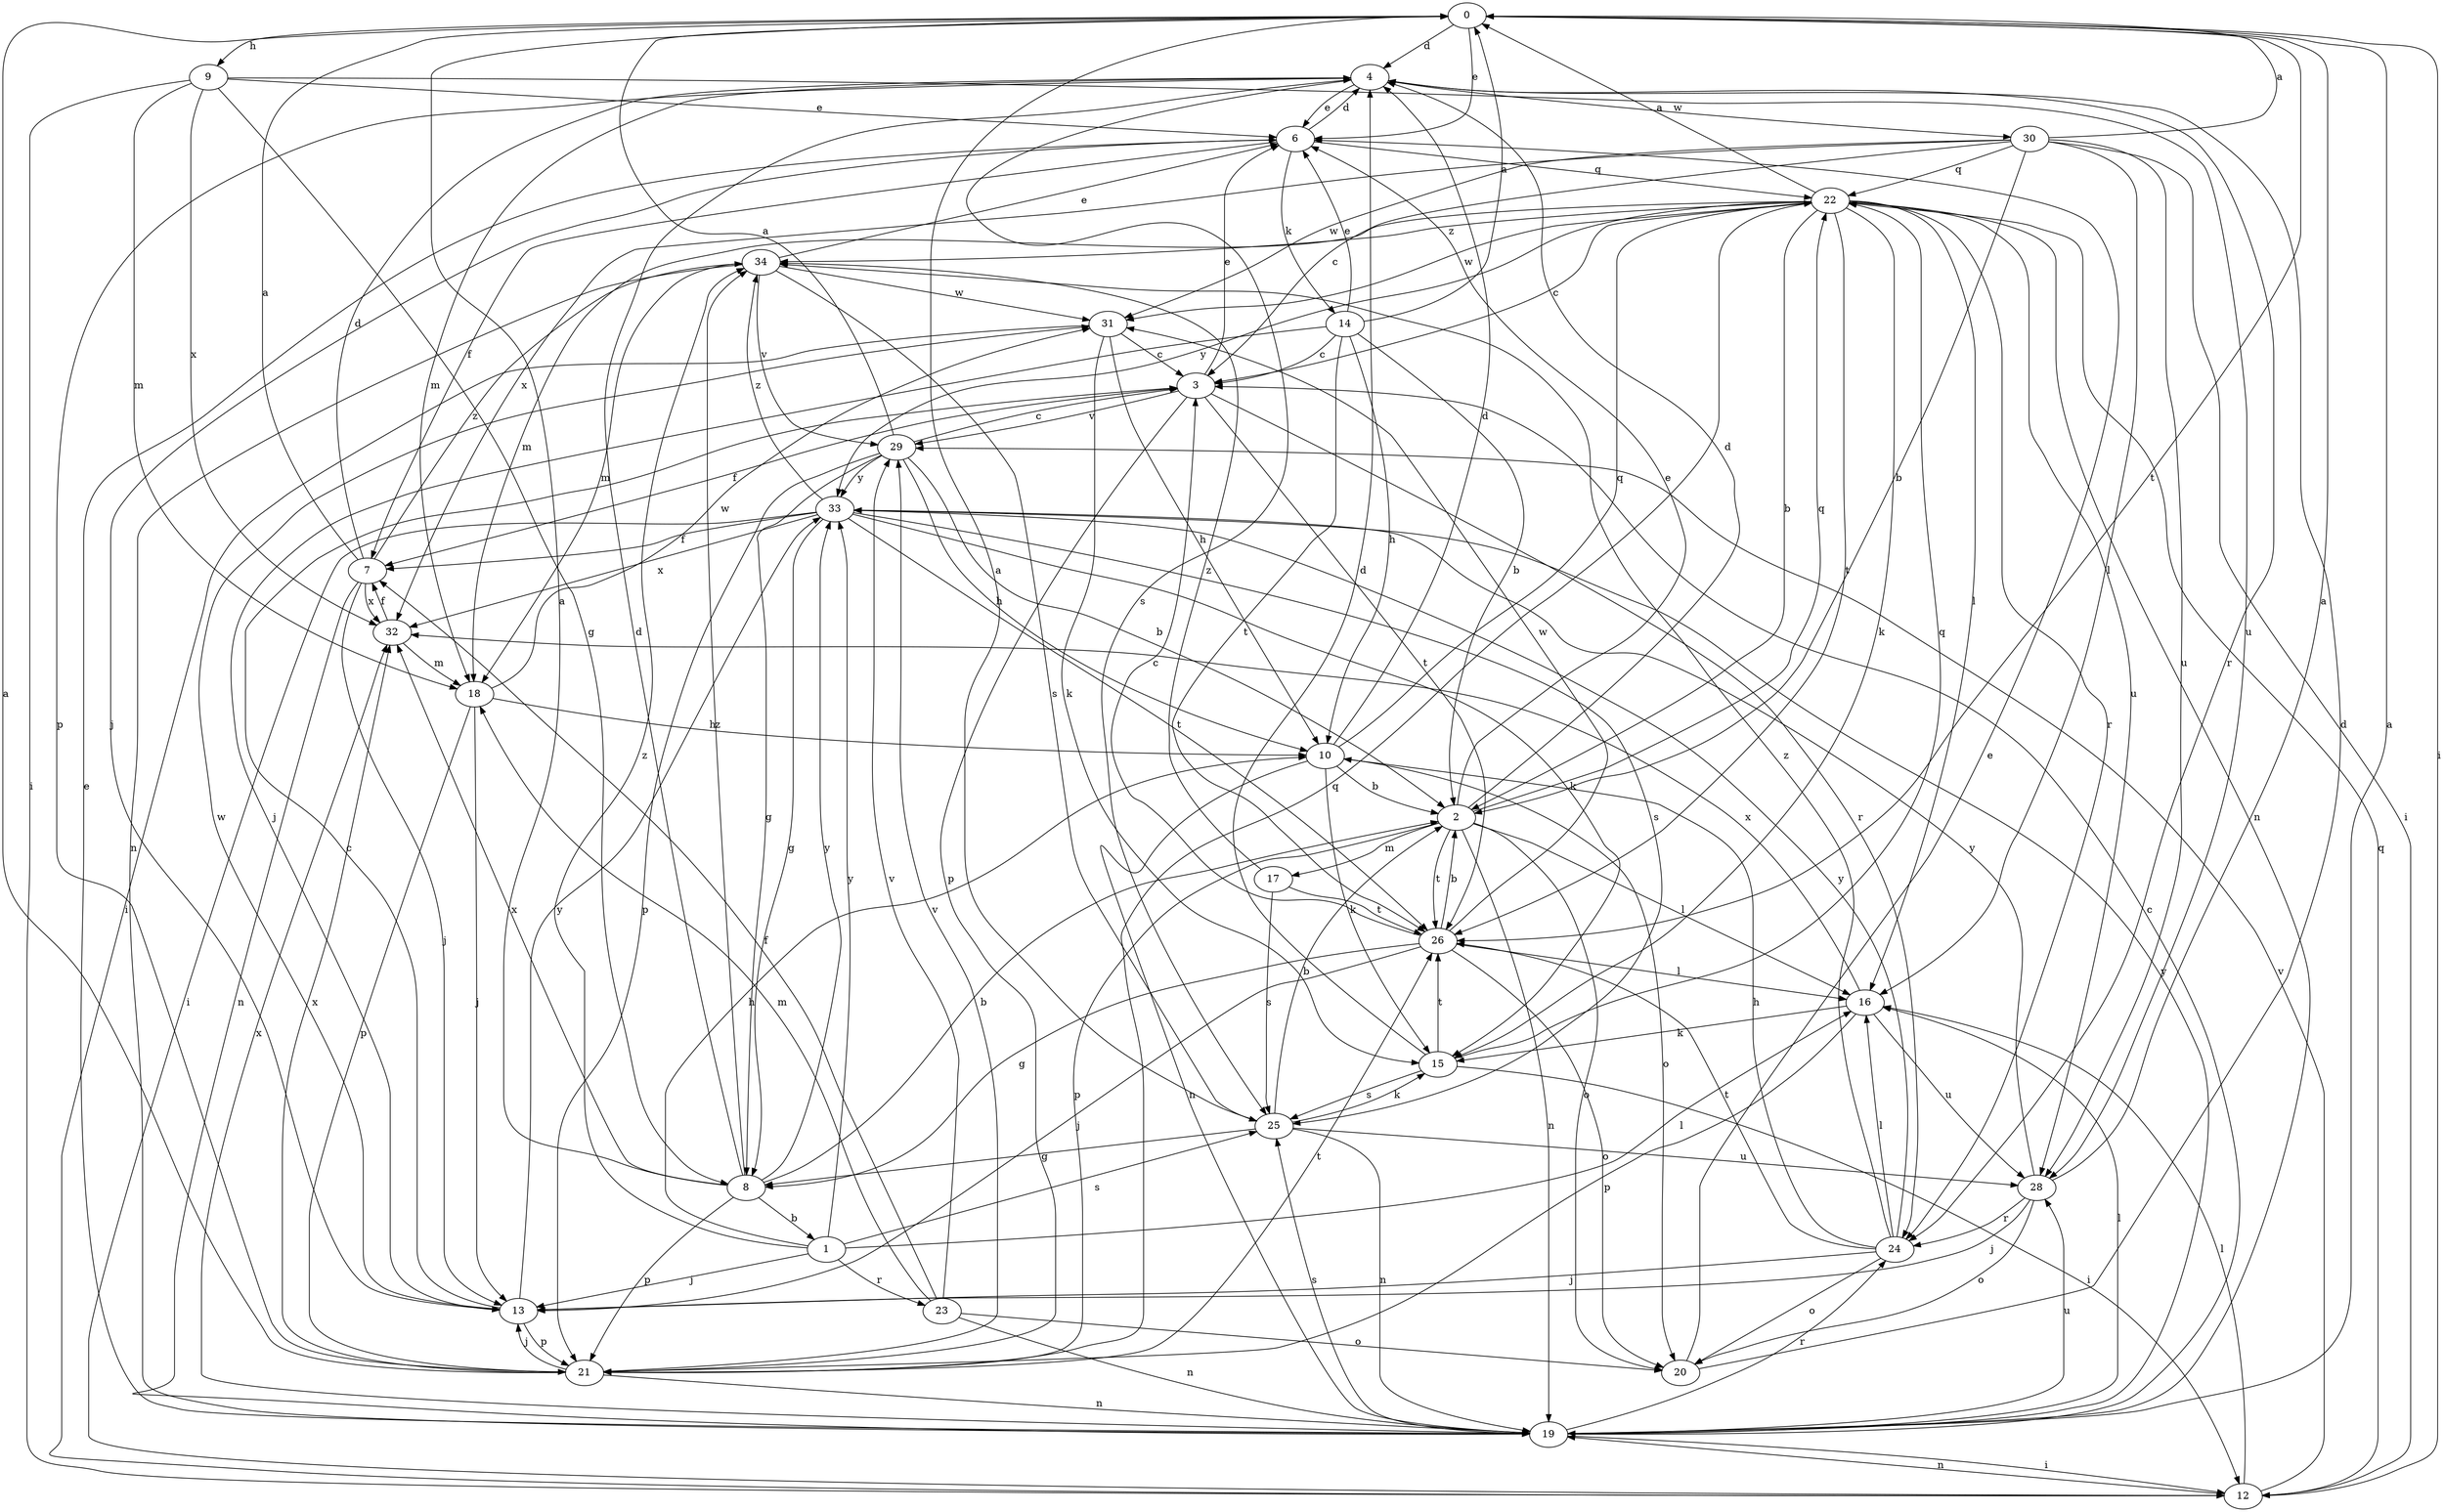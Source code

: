 strict digraph  {
0;
1;
2;
3;
4;
6;
7;
8;
9;
10;
12;
13;
14;
15;
16;
17;
18;
19;
20;
21;
22;
23;
24;
25;
26;
28;
29;
30;
31;
32;
33;
34;
0 -> 4  [label=d];
0 -> 6  [label=e];
0 -> 9  [label=h];
0 -> 12  [label=i];
0 -> 26  [label=t];
1 -> 10  [label=h];
1 -> 13  [label=j];
1 -> 16  [label=l];
1 -> 23  [label=r];
1 -> 25  [label=s];
1 -> 33  [label=y];
1 -> 34  [label=z];
2 -> 4  [label=d];
2 -> 6  [label=e];
2 -> 16  [label=l];
2 -> 17  [label=m];
2 -> 19  [label=n];
2 -> 20  [label=o];
2 -> 21  [label=p];
2 -> 22  [label=q];
2 -> 26  [label=t];
3 -> 6  [label=e];
3 -> 7  [label=f];
3 -> 21  [label=p];
3 -> 24  [label=r];
3 -> 26  [label=t];
3 -> 29  [label=v];
4 -> 6  [label=e];
4 -> 18  [label=m];
4 -> 21  [label=p];
4 -> 24  [label=r];
4 -> 25  [label=s];
4 -> 30  [label=w];
6 -> 4  [label=d];
6 -> 7  [label=f];
6 -> 13  [label=j];
6 -> 14  [label=k];
6 -> 22  [label=q];
7 -> 0  [label=a];
7 -> 4  [label=d];
7 -> 13  [label=j];
7 -> 19  [label=n];
7 -> 32  [label=x];
7 -> 34  [label=z];
8 -> 0  [label=a];
8 -> 1  [label=b];
8 -> 2  [label=b];
8 -> 4  [label=d];
8 -> 21  [label=p];
8 -> 32  [label=x];
8 -> 33  [label=y];
8 -> 34  [label=z];
9 -> 6  [label=e];
9 -> 8  [label=g];
9 -> 12  [label=i];
9 -> 18  [label=m];
9 -> 28  [label=u];
9 -> 32  [label=x];
10 -> 2  [label=b];
10 -> 4  [label=d];
10 -> 15  [label=k];
10 -> 19  [label=n];
10 -> 20  [label=o];
10 -> 22  [label=q];
12 -> 16  [label=l];
12 -> 19  [label=n];
12 -> 22  [label=q];
12 -> 29  [label=v];
13 -> 3  [label=c];
13 -> 21  [label=p];
13 -> 31  [label=w];
13 -> 33  [label=y];
14 -> 0  [label=a];
14 -> 2  [label=b];
14 -> 3  [label=c];
14 -> 6  [label=e];
14 -> 10  [label=h];
14 -> 13  [label=j];
14 -> 26  [label=t];
15 -> 4  [label=d];
15 -> 12  [label=i];
15 -> 22  [label=q];
15 -> 25  [label=s];
15 -> 26  [label=t];
16 -> 15  [label=k];
16 -> 21  [label=p];
16 -> 28  [label=u];
16 -> 32  [label=x];
17 -> 25  [label=s];
17 -> 26  [label=t];
17 -> 34  [label=z];
18 -> 10  [label=h];
18 -> 13  [label=j];
18 -> 21  [label=p];
18 -> 31  [label=w];
19 -> 0  [label=a];
19 -> 3  [label=c];
19 -> 6  [label=e];
19 -> 12  [label=i];
19 -> 16  [label=l];
19 -> 24  [label=r];
19 -> 25  [label=s];
19 -> 28  [label=u];
19 -> 32  [label=x];
19 -> 33  [label=y];
20 -> 4  [label=d];
20 -> 6  [label=e];
21 -> 0  [label=a];
21 -> 13  [label=j];
21 -> 19  [label=n];
21 -> 22  [label=q];
21 -> 26  [label=t];
21 -> 29  [label=v];
21 -> 32  [label=x];
22 -> 0  [label=a];
22 -> 2  [label=b];
22 -> 3  [label=c];
22 -> 15  [label=k];
22 -> 16  [label=l];
22 -> 18  [label=m];
22 -> 19  [label=n];
22 -> 24  [label=r];
22 -> 26  [label=t];
22 -> 28  [label=u];
22 -> 31  [label=w];
22 -> 33  [label=y];
22 -> 34  [label=z];
23 -> 7  [label=f];
23 -> 18  [label=m];
23 -> 19  [label=n];
23 -> 20  [label=o];
23 -> 29  [label=v];
24 -> 10  [label=h];
24 -> 13  [label=j];
24 -> 16  [label=l];
24 -> 20  [label=o];
24 -> 26  [label=t];
24 -> 33  [label=y];
24 -> 34  [label=z];
25 -> 0  [label=a];
25 -> 2  [label=b];
25 -> 8  [label=g];
25 -> 15  [label=k];
25 -> 19  [label=n];
25 -> 28  [label=u];
26 -> 2  [label=b];
26 -> 3  [label=c];
26 -> 8  [label=g];
26 -> 13  [label=j];
26 -> 16  [label=l];
26 -> 20  [label=o];
26 -> 31  [label=w];
28 -> 0  [label=a];
28 -> 13  [label=j];
28 -> 20  [label=o];
28 -> 24  [label=r];
28 -> 33  [label=y];
29 -> 0  [label=a];
29 -> 2  [label=b];
29 -> 3  [label=c];
29 -> 8  [label=g];
29 -> 10  [label=h];
29 -> 21  [label=p];
29 -> 33  [label=y];
30 -> 0  [label=a];
30 -> 2  [label=b];
30 -> 3  [label=c];
30 -> 12  [label=i];
30 -> 16  [label=l];
30 -> 22  [label=q];
30 -> 28  [label=u];
30 -> 31  [label=w];
30 -> 32  [label=x];
31 -> 3  [label=c];
31 -> 10  [label=h];
31 -> 12  [label=i];
31 -> 15  [label=k];
32 -> 7  [label=f];
32 -> 18  [label=m];
33 -> 7  [label=f];
33 -> 8  [label=g];
33 -> 12  [label=i];
33 -> 15  [label=k];
33 -> 25  [label=s];
33 -> 26  [label=t];
33 -> 32  [label=x];
33 -> 34  [label=z];
34 -> 6  [label=e];
34 -> 18  [label=m];
34 -> 19  [label=n];
34 -> 25  [label=s];
34 -> 29  [label=v];
34 -> 31  [label=w];
}
